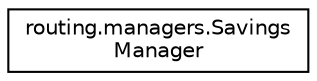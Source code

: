digraph "Graphical Class Hierarchy"
{
 // LATEX_PDF_SIZE
  edge [fontname="Helvetica",fontsize="10",labelfontname="Helvetica",labelfontsize="10"];
  node [fontname="Helvetica",fontsize="10",shape=record];
  rankdir="LR";
  Node0 [label="routing.managers.Savings\lManager",height=0.2,width=0.4,color="black", fillcolor="white", style="filled",URL="$classrouting_1_1managers_1_1_savings_manager.html",tooltip=" "];
}
